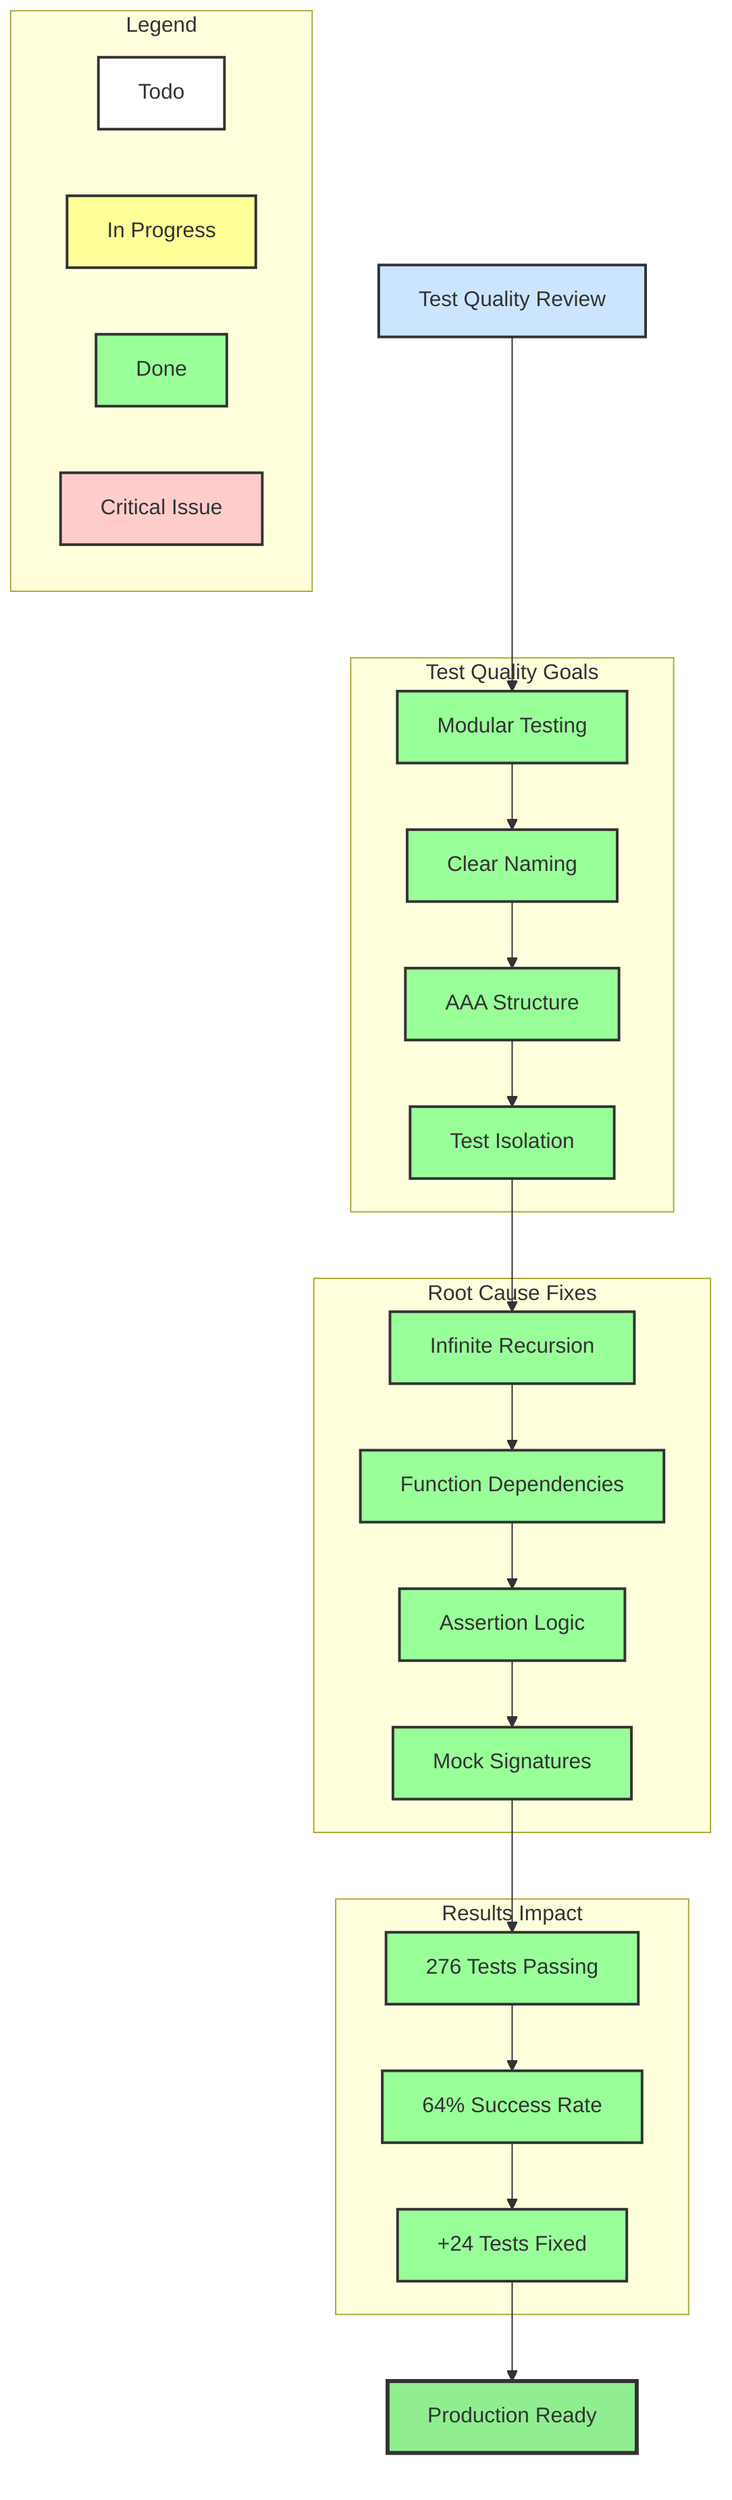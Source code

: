 graph TD
    subgraph Legend
        Z1[Todo]:::todo
        Z2[In Progress]:::inProgress  
        Z3[Done]:::done
        Z4[Critical Issue]:::critical
    end
    
    subgraph "Test Quality Goals"
        TQ1[Modular Testing]:::done
        TQ2[Clear Naming]:::done
        TQ3[AAA Structure]:::done
        TQ4[Test Isolation]:::done
    end
    
    subgraph "Root Cause Fixes"
        RC1[Infinite Recursion]:::done
        RC2[Function Dependencies]:::done
        RC3[Assertion Logic]:::done
        RC4[Mock Signatures]:::done
    end
    
    subgraph "Results Impact"
        R1[276 Tests Passing]:::done
        R2[64% Success Rate]:::done
        R3[+24 Tests Fixed]:::done
    end
    
    Start[Test Quality Review]:::starttag --> TQ1
    TQ1 --> TQ2
    TQ2 --> TQ3
    TQ3 --> TQ4
    TQ4 --> RC1
    RC1 --> RC2
    RC2 --> RC3
    RC3 --> RC4
    RC4 --> R1
    R1 --> R2
    R2 --> R3
    R3 --> End[Production Ready]:::endtag
    
    classDef starttag fill:#cce5ff,stroke:#333,stroke-width:2px;
    classDef done fill:#9f9,stroke:#333,stroke-width:2px;
    classDef inProgress fill:#ff9,stroke:#333,stroke-width:2px;
    classDef todo fill:#fff,stroke:#333,stroke-width:2px;
    classDef critical fill:#fcc,stroke:#333,stroke-width:2px;
    classDef endtag fill:#90EE90,stroke:#333,stroke-width:3px;
